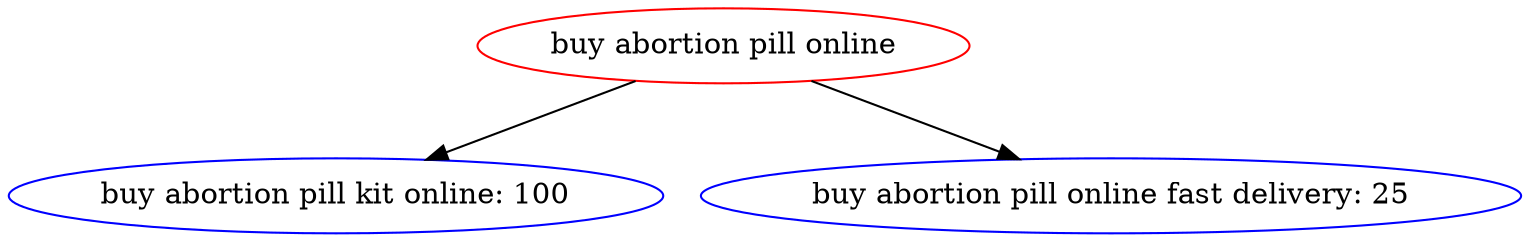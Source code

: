 digraph {
	{
		rank=same
		A [label="buy abortion pill online"]
		A [color=red]
	}
	{
		rank=same
		B [label="buy abortion pill kit online: 100"]
		B [color=blue]
		C [label="buy abortion pill online fast delivery: 25"]
		C [color=blue]
	}
	A -> B
	A -> C
}
